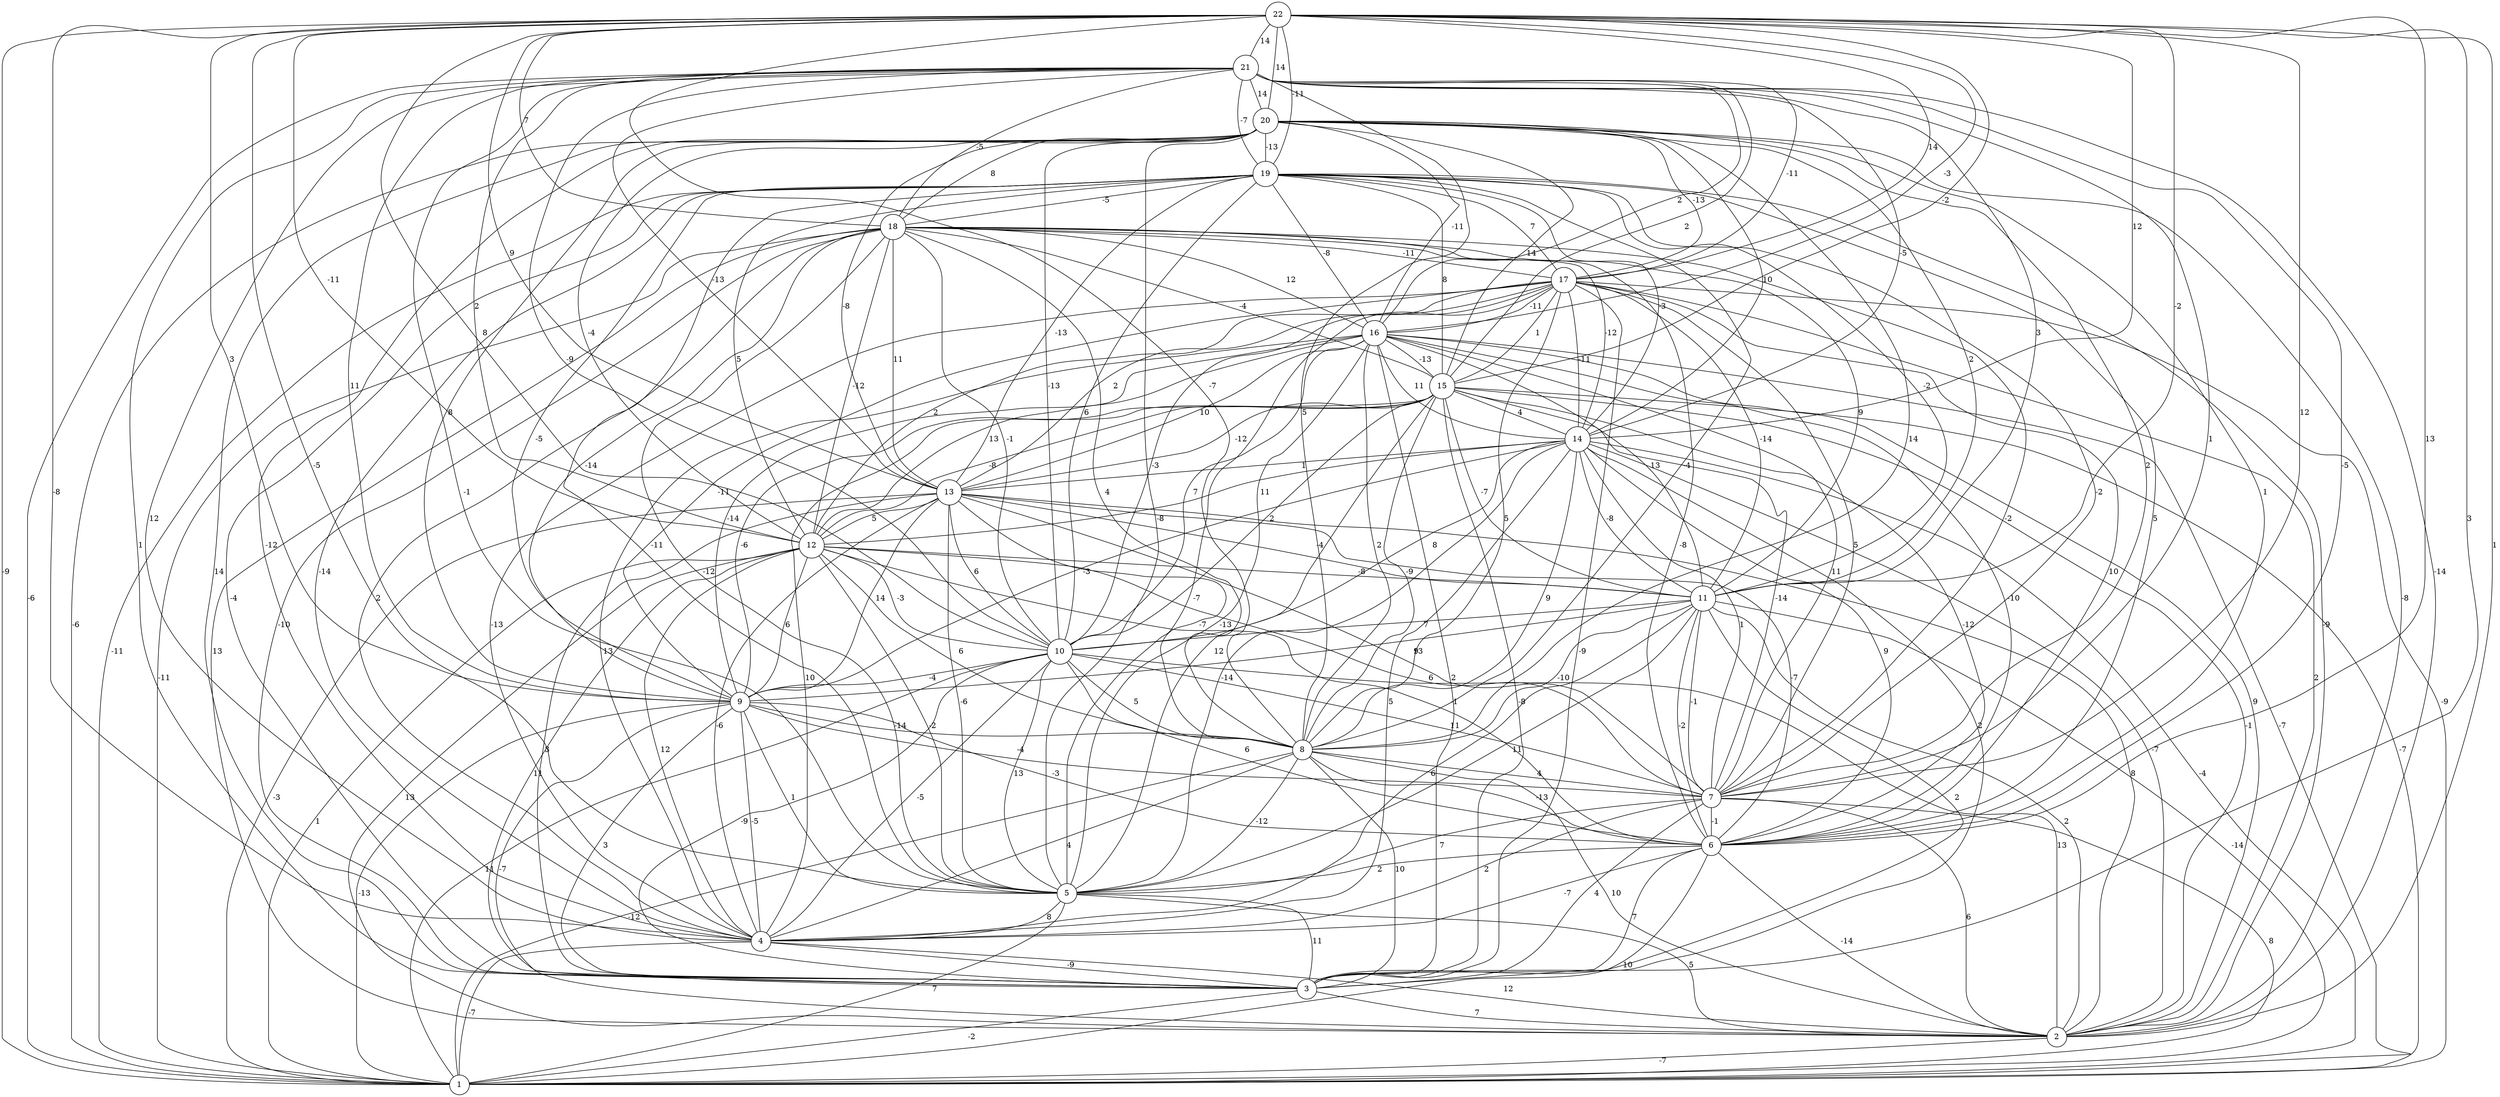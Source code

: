 graph { 
	 fontname="Helvetica,Arial,sans-serif" 
	 node [shape = circle]; 
	 22 -- 1 [label = "-9"];
	 22 -- 2 [label = "1"];
	 22 -- 3 [label = "3"];
	 22 -- 4 [label = "-8"];
	 22 -- 5 [label = "-5"];
	 22 -- 6 [label = "13"];
	 22 -- 7 [label = "12"];
	 22 -- 8 [label = "-7"];
	 22 -- 9 [label = "3"];
	 22 -- 10 [label = "8"];
	 22 -- 11 [label = "-2"];
	 22 -- 12 [label = "-11"];
	 22 -- 13 [label = "9"];
	 22 -- 14 [label = "12"];
	 22 -- 15 [label = "-2"];
	 22 -- 16 [label = "-3"];
	 22 -- 17 [label = "14"];
	 22 -- 18 [label = "7"];
	 22 -- 19 [label = "-11"];
	 22 -- 20 [label = "14"];
	 22 -- 21 [label = "14"];
	 21 -- 1 [label = "-6"];
	 21 -- 2 [label = "-14"];
	 21 -- 3 [label = "1"];
	 21 -- 4 [label = "12"];
	 21 -- 5 [label = "-1"];
	 21 -- 6 [label = "-5"];
	 21 -- 7 [label = "1"];
	 21 -- 8 [label = "5"];
	 21 -- 9 [label = "11"];
	 21 -- 10 [label = "-9"];
	 21 -- 11 [label = "3"];
	 21 -- 12 [label = "2"];
	 21 -- 13 [label = "-13"];
	 21 -- 14 [label = "-5"];
	 21 -- 15 [label = "2"];
	 21 -- 16 [label = "2"];
	 21 -- 17 [label = "-11"];
	 21 -- 18 [label = "-5"];
	 21 -- 19 [label = "-7"];
	 21 -- 20 [label = "14"];
	 20 -- 1 [label = "-6"];
	 20 -- 2 [label = "-8"];
	 20 -- 3 [label = "14"];
	 20 -- 4 [label = "-12"];
	 20 -- 5 [label = "-8"];
	 20 -- 6 [label = "1"];
	 20 -- 7 [label = "2"];
	 20 -- 8 [label = "14"];
	 20 -- 9 [label = "8"];
	 20 -- 10 [label = "-13"];
	 20 -- 11 [label = "2"];
	 20 -- 12 [label = "-4"];
	 20 -- 13 [label = "-8"];
	 20 -- 14 [label = "10"];
	 20 -- 15 [label = "14"];
	 20 -- 16 [label = "-11"];
	 20 -- 17 [label = "-13"];
	 20 -- 18 [label = "8"];
	 20 -- 19 [label = "-13"];
	 19 -- 1 [label = "-11"];
	 19 -- 2 [label = "-9"];
	 19 -- 3 [label = "-4"];
	 19 -- 4 [label = "-14"];
	 19 -- 5 [label = "-11"];
	 19 -- 6 [label = "5"];
	 19 -- 7 [label = "-2"];
	 19 -- 8 [label = "-4"];
	 19 -- 9 [label = "-5"];
	 19 -- 10 [label = "6"];
	 19 -- 11 [label = "-2"];
	 19 -- 12 [label = "5"];
	 19 -- 13 [label = "-13"];
	 19 -- 14 [label = "-3"];
	 19 -- 15 [label = "8"];
	 19 -- 16 [label = "-8"];
	 19 -- 17 [label = "7"];
	 19 -- 18 [label = "-5"];
	 18 -- 1 [label = "-11"];
	 18 -- 2 [label = "13"];
	 18 -- 3 [label = "-10"];
	 18 -- 4 [label = "2"];
	 18 -- 5 [label = "-12"];
	 18 -- 6 [label = "-8"];
	 18 -- 7 [label = "-2"];
	 18 -- 8 [label = "4"];
	 18 -- 9 [label = "-14"];
	 18 -- 10 [label = "-1"];
	 18 -- 11 [label = "9"];
	 18 -- 12 [label = "-12"];
	 18 -- 13 [label = "11"];
	 18 -- 14 [label = "-12"];
	 18 -- 15 [label = "-4"];
	 18 -- 16 [label = "12"];
	 18 -- 17 [label = "-11"];
	 17 -- 1 [label = "-9"];
	 17 -- 2 [label = "2"];
	 17 -- 3 [label = "-9"];
	 17 -- 4 [label = "-13"];
	 17 -- 5 [label = "-7"];
	 17 -- 6 [label = "10"];
	 17 -- 7 [label = "5"];
	 17 -- 8 [label = "5"];
	 17 -- 9 [label = "-11"];
	 17 -- 10 [label = "-3"];
	 17 -- 11 [label = "-14"];
	 17 -- 12 [label = "2"];
	 17 -- 13 [label = "2"];
	 17 -- 14 [label = "-11"];
	 17 -- 15 [label = "1"];
	 17 -- 16 [label = "-11"];
	 16 -- 1 [label = "-7"];
	 16 -- 2 [label = "9"];
	 16 -- 3 [label = "2"];
	 16 -- 4 [label = "13"];
	 16 -- 5 [label = "-13"];
	 16 -- 6 [label = "-10"];
	 16 -- 7 [label = "11"];
	 16 -- 8 [label = "2"];
	 16 -- 9 [label = "-14"];
	 16 -- 10 [label = "7"];
	 16 -- 11 [label = "13"];
	 16 -- 12 [label = "13"];
	 16 -- 13 [label = "10"];
	 16 -- 14 [label = "11"];
	 16 -- 15 [label = "-13"];
	 15 -- 1 [label = "-7"];
	 15 -- 2 [label = "-1"];
	 15 -- 3 [label = "-8"];
	 15 -- 4 [label = "10"];
	 15 -- 5 [label = "12"];
	 15 -- 6 [label = "-12"];
	 15 -- 7 [label = "-14"];
	 15 -- 8 [label = "-9"];
	 15 -- 9 [label = "-6"];
	 15 -- 10 [label = "2"];
	 15 -- 11 [label = "-7"];
	 15 -- 12 [label = "-8"];
	 15 -- 13 [label = "-12"];
	 15 -- 14 [label = "4"];
	 14 -- 1 [label = "-4"];
	 14 -- 2 [label = "-7"];
	 14 -- 3 [label = "2"];
	 14 -- 4 [label = "5"];
	 14 -- 5 [label = "-14"];
	 14 -- 6 [label = "9"];
	 14 -- 7 [label = "1"];
	 14 -- 8 [label = "9"];
	 14 -- 9 [label = "-3"];
	 14 -- 10 [label = "8"];
	 14 -- 11 [label = "-8"];
	 14 -- 12 [label = "11"];
	 14 -- 13 [label = "1"];
	 13 -- 1 [label = "-3"];
	 13 -- 2 [label = "8"];
	 13 -- 3 [label = "3"];
	 13 -- 4 [label = "-6"];
	 13 -- 5 [label = "-6"];
	 13 -- 6 [label = "-7"];
	 13 -- 7 [label = "13"];
	 13 -- 8 [label = "-7"];
	 13 -- 9 [label = "14"];
	 13 -- 10 [label = "6"];
	 13 -- 11 [label = "-4"];
	 13 -- 12 [label = "5"];
	 12 -- 1 [label = "1"];
	 12 -- 2 [label = "13"];
	 12 -- 3 [label = "11"];
	 12 -- 4 [label = "12"];
	 12 -- 5 [label = "-2"];
	 12 -- 6 [label = "-1"];
	 12 -- 7 [label = "6"];
	 12 -- 8 [label = "6"];
	 12 -- 9 [label = "6"];
	 12 -- 10 [label = "-3"];
	 12 -- 11 [label = "-8"];
	 11 -- 1 [label = "-14"];
	 11 -- 2 [label = "2"];
	 11 -- 3 [label = "2"];
	 11 -- 4 [label = "6"];
	 11 -- 5 [label = "11"];
	 11 -- 6 [label = "-2"];
	 11 -- 7 [label = "-1"];
	 11 -- 8 [label = "-10"];
	 11 -- 9 [label = "9"];
	 11 -- 10 [label = "7"];
	 10 -- 1 [label = "11"];
	 10 -- 2 [label = "13"];
	 10 -- 3 [label = "-9"];
	 10 -- 4 [label = "-5"];
	 10 -- 5 [label = "13"];
	 10 -- 6 [label = "6"];
	 10 -- 7 [label = "11"];
	 10 -- 8 [label = "5"];
	 10 -- 9 [label = "-4"];
	 9 -- 1 [label = "-13"];
	 9 -- 2 [label = "-7"];
	 9 -- 3 [label = "3"];
	 9 -- 4 [label = "-5"];
	 9 -- 5 [label = "1"];
	 9 -- 6 [label = "-3"];
	 9 -- 7 [label = "-4"];
	 9 -- 8 [label = "-14"];
	 8 -- 1 [label = "-12"];
	 8 -- 2 [label = "10"];
	 8 -- 3 [label = "10"];
	 8 -- 4 [label = "4"];
	 8 -- 5 [label = "-12"];
	 8 -- 6 [label = "-13"];
	 8 -- 7 [label = "4"];
	 7 -- 1 [label = "8"];
	 7 -- 2 [label = "6"];
	 7 -- 3 [label = "4"];
	 7 -- 4 [label = "2"];
	 7 -- 5 [label = "7"];
	 7 -- 6 [label = "-1"];
	 6 -- 1 [label = "10"];
	 6 -- 2 [label = "-14"];
	 6 -- 3 [label = "7"];
	 6 -- 4 [label = "-7"];
	 6 -- 5 [label = "2"];
	 5 -- 1 [label = "7"];
	 5 -- 2 [label = "5"];
	 5 -- 3 [label = "11"];
	 5 -- 4 [label = "8"];
	 4 -- 1 [label = "-7"];
	 4 -- 2 [label = "12"];
	 4 -- 3 [label = "-9"];
	 3 -- 1 [label = "-2"];
	 3 -- 2 [label = "7"];
	 2 -- 1 [label = "-7"];
	 1;
	 2;
	 3;
	 4;
	 5;
	 6;
	 7;
	 8;
	 9;
	 10;
	 11;
	 12;
	 13;
	 14;
	 15;
	 16;
	 17;
	 18;
	 19;
	 20;
	 21;
	 22;
}
